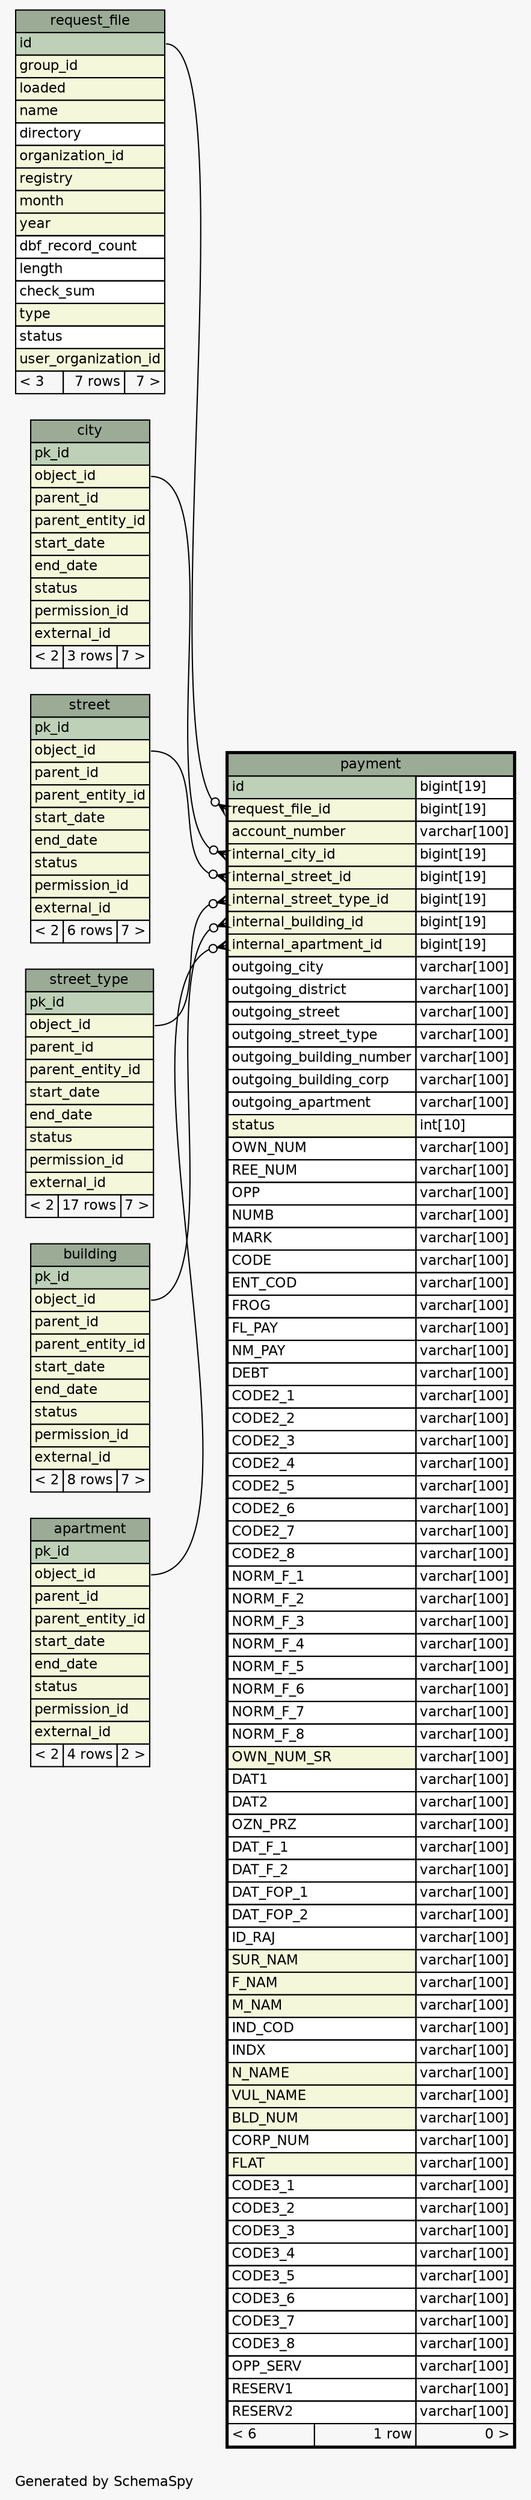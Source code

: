 // dot 2.28.0 on Windows 7 6.1
// SchemaSpy rev 590
digraph "oneDegreeRelationshipsDiagram" {
  graph [
    rankdir="RL"
    bgcolor="#f7f7f7"
    label="\nGenerated by SchemaSpy"
    labeljust="l"
    nodesep="0.18"
    ranksep="0.46"
    fontname="Helvetica"
    fontsize="11"
  ];
  node [
    fontname="Helvetica"
    fontsize="11"
    shape="plaintext"
  ];
  edge [
    arrowsize="0.8"
  ];
  "payment":"internal_apartment_id":w -> "apartment":"object_id":e [arrowhead=none dir=back arrowtail=crowodot];
  "payment":"internal_building_id":w -> "building":"object_id":e [arrowhead=none dir=back arrowtail=crowodot];
  "payment":"internal_city_id":w -> "city":"object_id":e [arrowhead=none dir=back arrowtail=crowodot];
  "payment":"internal_street_id":w -> "street":"object_id":e [arrowhead=none dir=back arrowtail=crowodot];
  "payment":"internal_street_type_id":w -> "street_type":"object_id":e [arrowhead=none dir=back arrowtail=crowodot];
  "payment":"request_file_id":w -> "request_file":"id":e [arrowhead=none dir=back arrowtail=crowodot];
  "apartment" [
    label=<
    <TABLE BORDER="0" CELLBORDER="1" CELLSPACING="0" BGCOLOR="#ffffff">
      <TR><TD COLSPAN="3" BGCOLOR="#9bab96" ALIGN="CENTER">apartment</TD></TR>
      <TR><TD PORT="pk_id" COLSPAN="3" BGCOLOR="#bed1b8" ALIGN="LEFT">pk_id</TD></TR>
      <TR><TD PORT="object_id" COLSPAN="3" BGCOLOR="#f4f7da" ALIGN="LEFT">object_id</TD></TR>
      <TR><TD PORT="parent_id" COLSPAN="3" BGCOLOR="#f4f7da" ALIGN="LEFT">parent_id</TD></TR>
      <TR><TD PORT="parent_entity_id" COLSPAN="3" BGCOLOR="#f4f7da" ALIGN="LEFT">parent_entity_id</TD></TR>
      <TR><TD PORT="start_date" COLSPAN="3" BGCOLOR="#f4f7da" ALIGN="LEFT">start_date</TD></TR>
      <TR><TD PORT="end_date" COLSPAN="3" BGCOLOR="#f4f7da" ALIGN="LEFT">end_date</TD></TR>
      <TR><TD PORT="status" COLSPAN="3" BGCOLOR="#f4f7da" ALIGN="LEFT">status</TD></TR>
      <TR><TD PORT="permission_id" COLSPAN="3" BGCOLOR="#f4f7da" ALIGN="LEFT">permission_id</TD></TR>
      <TR><TD PORT="external_id" COLSPAN="3" BGCOLOR="#f4f7da" ALIGN="LEFT">external_id</TD></TR>
      <TR><TD ALIGN="LEFT" BGCOLOR="#f7f7f7">&lt; 2</TD><TD ALIGN="RIGHT" BGCOLOR="#f7f7f7">4 rows</TD><TD ALIGN="RIGHT" BGCOLOR="#f7f7f7">2 &gt;</TD></TR>
    </TABLE>>
    URL="apartment.html"
    tooltip="apartment"
  ];
  "building" [
    label=<
    <TABLE BORDER="0" CELLBORDER="1" CELLSPACING="0" BGCOLOR="#ffffff">
      <TR><TD COLSPAN="3" BGCOLOR="#9bab96" ALIGN="CENTER">building</TD></TR>
      <TR><TD PORT="pk_id" COLSPAN="3" BGCOLOR="#bed1b8" ALIGN="LEFT">pk_id</TD></TR>
      <TR><TD PORT="object_id" COLSPAN="3" BGCOLOR="#f4f7da" ALIGN="LEFT">object_id</TD></TR>
      <TR><TD PORT="parent_id" COLSPAN="3" BGCOLOR="#f4f7da" ALIGN="LEFT">parent_id</TD></TR>
      <TR><TD PORT="parent_entity_id" COLSPAN="3" BGCOLOR="#f4f7da" ALIGN="LEFT">parent_entity_id</TD></TR>
      <TR><TD PORT="start_date" COLSPAN="3" BGCOLOR="#f4f7da" ALIGN="LEFT">start_date</TD></TR>
      <TR><TD PORT="end_date" COLSPAN="3" BGCOLOR="#f4f7da" ALIGN="LEFT">end_date</TD></TR>
      <TR><TD PORT="status" COLSPAN="3" BGCOLOR="#f4f7da" ALIGN="LEFT">status</TD></TR>
      <TR><TD PORT="permission_id" COLSPAN="3" BGCOLOR="#f4f7da" ALIGN="LEFT">permission_id</TD></TR>
      <TR><TD PORT="external_id" COLSPAN="3" BGCOLOR="#f4f7da" ALIGN="LEFT">external_id</TD></TR>
      <TR><TD ALIGN="LEFT" BGCOLOR="#f7f7f7">&lt; 2</TD><TD ALIGN="RIGHT" BGCOLOR="#f7f7f7">8 rows</TD><TD ALIGN="RIGHT" BGCOLOR="#f7f7f7">7 &gt;</TD></TR>
    </TABLE>>
    URL="building.html"
    tooltip="building"
  ];
  "city" [
    label=<
    <TABLE BORDER="0" CELLBORDER="1" CELLSPACING="0" BGCOLOR="#ffffff">
      <TR><TD COLSPAN="3" BGCOLOR="#9bab96" ALIGN="CENTER">city</TD></TR>
      <TR><TD PORT="pk_id" COLSPAN="3" BGCOLOR="#bed1b8" ALIGN="LEFT">pk_id</TD></TR>
      <TR><TD PORT="object_id" COLSPAN="3" BGCOLOR="#f4f7da" ALIGN="LEFT">object_id</TD></TR>
      <TR><TD PORT="parent_id" COLSPAN="3" BGCOLOR="#f4f7da" ALIGN="LEFT">parent_id</TD></TR>
      <TR><TD PORT="parent_entity_id" COLSPAN="3" BGCOLOR="#f4f7da" ALIGN="LEFT">parent_entity_id</TD></TR>
      <TR><TD PORT="start_date" COLSPAN="3" BGCOLOR="#f4f7da" ALIGN="LEFT">start_date</TD></TR>
      <TR><TD PORT="end_date" COLSPAN="3" BGCOLOR="#f4f7da" ALIGN="LEFT">end_date</TD></TR>
      <TR><TD PORT="status" COLSPAN="3" BGCOLOR="#f4f7da" ALIGN="LEFT">status</TD></TR>
      <TR><TD PORT="permission_id" COLSPAN="3" BGCOLOR="#f4f7da" ALIGN="LEFT">permission_id</TD></TR>
      <TR><TD PORT="external_id" COLSPAN="3" BGCOLOR="#f4f7da" ALIGN="LEFT">external_id</TD></TR>
      <TR><TD ALIGN="LEFT" BGCOLOR="#f7f7f7">&lt; 2</TD><TD ALIGN="RIGHT" BGCOLOR="#f7f7f7">3 rows</TD><TD ALIGN="RIGHT" BGCOLOR="#f7f7f7">7 &gt;</TD></TR>
    </TABLE>>
    URL="city.html"
    tooltip="city"
  ];
  "payment" [
    label=<
    <TABLE BORDER="2" CELLBORDER="1" CELLSPACING="0" BGCOLOR="#ffffff">
      <TR><TD COLSPAN="3" BGCOLOR="#9bab96" ALIGN="CENTER">payment</TD></TR>
      <TR><TD PORT="id" COLSPAN="2" BGCOLOR="#bed1b8" ALIGN="LEFT">id</TD><TD PORT="id.type" ALIGN="LEFT">bigint[19]</TD></TR>
      <TR><TD PORT="request_file_id" COLSPAN="2" BGCOLOR="#f4f7da" ALIGN="LEFT">request_file_id</TD><TD PORT="request_file_id.type" ALIGN="LEFT">bigint[19]</TD></TR>
      <TR><TD PORT="account_number" COLSPAN="2" BGCOLOR="#f4f7da" ALIGN="LEFT">account_number</TD><TD PORT="account_number.type" ALIGN="LEFT">varchar[100]</TD></TR>
      <TR><TD PORT="internal_city_id" COLSPAN="2" BGCOLOR="#f4f7da" ALIGN="LEFT">internal_city_id</TD><TD PORT="internal_city_id.type" ALIGN="LEFT">bigint[19]</TD></TR>
      <TR><TD PORT="internal_street_id" COLSPAN="2" BGCOLOR="#f4f7da" ALIGN="LEFT">internal_street_id</TD><TD PORT="internal_street_id.type" ALIGN="LEFT">bigint[19]</TD></TR>
      <TR><TD PORT="internal_street_type_id" COLSPAN="2" BGCOLOR="#f4f7da" ALIGN="LEFT">internal_street_type_id</TD><TD PORT="internal_street_type_id.type" ALIGN="LEFT">bigint[19]</TD></TR>
      <TR><TD PORT="internal_building_id" COLSPAN="2" BGCOLOR="#f4f7da" ALIGN="LEFT">internal_building_id</TD><TD PORT="internal_building_id.type" ALIGN="LEFT">bigint[19]</TD></TR>
      <TR><TD PORT="internal_apartment_id" COLSPAN="2" BGCOLOR="#f4f7da" ALIGN="LEFT">internal_apartment_id</TD><TD PORT="internal_apartment_id.type" ALIGN="LEFT">bigint[19]</TD></TR>
      <TR><TD PORT="outgoing_city" COLSPAN="2" ALIGN="LEFT">outgoing_city</TD><TD PORT="outgoing_city.type" ALIGN="LEFT">varchar[100]</TD></TR>
      <TR><TD PORT="outgoing_district" COLSPAN="2" ALIGN="LEFT">outgoing_district</TD><TD PORT="outgoing_district.type" ALIGN="LEFT">varchar[100]</TD></TR>
      <TR><TD PORT="outgoing_street" COLSPAN="2" ALIGN="LEFT">outgoing_street</TD><TD PORT="outgoing_street.type" ALIGN="LEFT">varchar[100]</TD></TR>
      <TR><TD PORT="outgoing_street_type" COLSPAN="2" ALIGN="LEFT">outgoing_street_type</TD><TD PORT="outgoing_street_type.type" ALIGN="LEFT">varchar[100]</TD></TR>
      <TR><TD PORT="outgoing_building_number" COLSPAN="2" ALIGN="LEFT">outgoing_building_number</TD><TD PORT="outgoing_building_number.type" ALIGN="LEFT">varchar[100]</TD></TR>
      <TR><TD PORT="outgoing_building_corp" COLSPAN="2" ALIGN="LEFT">outgoing_building_corp</TD><TD PORT="outgoing_building_corp.type" ALIGN="LEFT">varchar[100]</TD></TR>
      <TR><TD PORT="outgoing_apartment" COLSPAN="2" ALIGN="LEFT">outgoing_apartment</TD><TD PORT="outgoing_apartment.type" ALIGN="LEFT">varchar[100]</TD></TR>
      <TR><TD PORT="status" COLSPAN="2" BGCOLOR="#f4f7da" ALIGN="LEFT">status</TD><TD PORT="status.type" ALIGN="LEFT">int[10]</TD></TR>
      <TR><TD PORT="OWN_NUM" COLSPAN="2" ALIGN="LEFT">OWN_NUM</TD><TD PORT="OWN_NUM.type" ALIGN="LEFT">varchar[100]</TD></TR>
      <TR><TD PORT="REE_NUM" COLSPAN="2" ALIGN="LEFT">REE_NUM</TD><TD PORT="REE_NUM.type" ALIGN="LEFT">varchar[100]</TD></TR>
      <TR><TD PORT="OPP" COLSPAN="2" ALIGN="LEFT">OPP</TD><TD PORT="OPP.type" ALIGN="LEFT">varchar[100]</TD></TR>
      <TR><TD PORT="NUMB" COLSPAN="2" ALIGN="LEFT">NUMB</TD><TD PORT="NUMB.type" ALIGN="LEFT">varchar[100]</TD></TR>
      <TR><TD PORT="MARK" COLSPAN="2" ALIGN="LEFT">MARK</TD><TD PORT="MARK.type" ALIGN="LEFT">varchar[100]</TD></TR>
      <TR><TD PORT="CODE" COLSPAN="2" ALIGN="LEFT">CODE</TD><TD PORT="CODE.type" ALIGN="LEFT">varchar[100]</TD></TR>
      <TR><TD PORT="ENT_COD" COLSPAN="2" ALIGN="LEFT">ENT_COD</TD><TD PORT="ENT_COD.type" ALIGN="LEFT">varchar[100]</TD></TR>
      <TR><TD PORT="FROG" COLSPAN="2" ALIGN="LEFT">FROG</TD><TD PORT="FROG.type" ALIGN="LEFT">varchar[100]</TD></TR>
      <TR><TD PORT="FL_PAY" COLSPAN="2" ALIGN="LEFT">FL_PAY</TD><TD PORT="FL_PAY.type" ALIGN="LEFT">varchar[100]</TD></TR>
      <TR><TD PORT="NM_PAY" COLSPAN="2" ALIGN="LEFT">NM_PAY</TD><TD PORT="NM_PAY.type" ALIGN="LEFT">varchar[100]</TD></TR>
      <TR><TD PORT="DEBT" COLSPAN="2" ALIGN="LEFT">DEBT</TD><TD PORT="DEBT.type" ALIGN="LEFT">varchar[100]</TD></TR>
      <TR><TD PORT="CODE2_1" COLSPAN="2" ALIGN="LEFT">CODE2_1</TD><TD PORT="CODE2_1.type" ALIGN="LEFT">varchar[100]</TD></TR>
      <TR><TD PORT="CODE2_2" COLSPAN="2" ALIGN="LEFT">CODE2_2</TD><TD PORT="CODE2_2.type" ALIGN="LEFT">varchar[100]</TD></TR>
      <TR><TD PORT="CODE2_3" COLSPAN="2" ALIGN="LEFT">CODE2_3</TD><TD PORT="CODE2_3.type" ALIGN="LEFT">varchar[100]</TD></TR>
      <TR><TD PORT="CODE2_4" COLSPAN="2" ALIGN="LEFT">CODE2_4</TD><TD PORT="CODE2_4.type" ALIGN="LEFT">varchar[100]</TD></TR>
      <TR><TD PORT="CODE2_5" COLSPAN="2" ALIGN="LEFT">CODE2_5</TD><TD PORT="CODE2_5.type" ALIGN="LEFT">varchar[100]</TD></TR>
      <TR><TD PORT="CODE2_6" COLSPAN="2" ALIGN="LEFT">CODE2_6</TD><TD PORT="CODE2_6.type" ALIGN="LEFT">varchar[100]</TD></TR>
      <TR><TD PORT="CODE2_7" COLSPAN="2" ALIGN="LEFT">CODE2_7</TD><TD PORT="CODE2_7.type" ALIGN="LEFT">varchar[100]</TD></TR>
      <TR><TD PORT="CODE2_8" COLSPAN="2" ALIGN="LEFT">CODE2_8</TD><TD PORT="CODE2_8.type" ALIGN="LEFT">varchar[100]</TD></TR>
      <TR><TD PORT="NORM_F_1" COLSPAN="2" ALIGN="LEFT">NORM_F_1</TD><TD PORT="NORM_F_1.type" ALIGN="LEFT">varchar[100]</TD></TR>
      <TR><TD PORT="NORM_F_2" COLSPAN="2" ALIGN="LEFT">NORM_F_2</TD><TD PORT="NORM_F_2.type" ALIGN="LEFT">varchar[100]</TD></TR>
      <TR><TD PORT="NORM_F_3" COLSPAN="2" ALIGN="LEFT">NORM_F_3</TD><TD PORT="NORM_F_3.type" ALIGN="LEFT">varchar[100]</TD></TR>
      <TR><TD PORT="NORM_F_4" COLSPAN="2" ALIGN="LEFT">NORM_F_4</TD><TD PORT="NORM_F_4.type" ALIGN="LEFT">varchar[100]</TD></TR>
      <TR><TD PORT="NORM_F_5" COLSPAN="2" ALIGN="LEFT">NORM_F_5</TD><TD PORT="NORM_F_5.type" ALIGN="LEFT">varchar[100]</TD></TR>
      <TR><TD PORT="NORM_F_6" COLSPAN="2" ALIGN="LEFT">NORM_F_6</TD><TD PORT="NORM_F_6.type" ALIGN="LEFT">varchar[100]</TD></TR>
      <TR><TD PORT="NORM_F_7" COLSPAN="2" ALIGN="LEFT">NORM_F_7</TD><TD PORT="NORM_F_7.type" ALIGN="LEFT">varchar[100]</TD></TR>
      <TR><TD PORT="NORM_F_8" COLSPAN="2" ALIGN="LEFT">NORM_F_8</TD><TD PORT="NORM_F_8.type" ALIGN="LEFT">varchar[100]</TD></TR>
      <TR><TD PORT="OWN_NUM_SR" COLSPAN="2" BGCOLOR="#f4f7da" ALIGN="LEFT">OWN_NUM_SR</TD><TD PORT="OWN_NUM_SR.type" ALIGN="LEFT">varchar[100]</TD></TR>
      <TR><TD PORT="DAT1" COLSPAN="2" ALIGN="LEFT">DAT1</TD><TD PORT="DAT1.type" ALIGN="LEFT">varchar[100]</TD></TR>
      <TR><TD PORT="DAT2" COLSPAN="2" ALIGN="LEFT">DAT2</TD><TD PORT="DAT2.type" ALIGN="LEFT">varchar[100]</TD></TR>
      <TR><TD PORT="OZN_PRZ" COLSPAN="2" ALIGN="LEFT">OZN_PRZ</TD><TD PORT="OZN_PRZ.type" ALIGN="LEFT">varchar[100]</TD></TR>
      <TR><TD PORT="DAT_F_1" COLSPAN="2" ALIGN="LEFT">DAT_F_1</TD><TD PORT="DAT_F_1.type" ALIGN="LEFT">varchar[100]</TD></TR>
      <TR><TD PORT="DAT_F_2" COLSPAN="2" ALIGN="LEFT">DAT_F_2</TD><TD PORT="DAT_F_2.type" ALIGN="LEFT">varchar[100]</TD></TR>
      <TR><TD PORT="DAT_FOP_1" COLSPAN="2" ALIGN="LEFT">DAT_FOP_1</TD><TD PORT="DAT_FOP_1.type" ALIGN="LEFT">varchar[100]</TD></TR>
      <TR><TD PORT="DAT_FOP_2" COLSPAN="2" ALIGN="LEFT">DAT_FOP_2</TD><TD PORT="DAT_FOP_2.type" ALIGN="LEFT">varchar[100]</TD></TR>
      <TR><TD PORT="ID_RAJ" COLSPAN="2" ALIGN="LEFT">ID_RAJ</TD><TD PORT="ID_RAJ.type" ALIGN="LEFT">varchar[100]</TD></TR>
      <TR><TD PORT="SUR_NAM" COLSPAN="2" BGCOLOR="#f4f7da" ALIGN="LEFT">SUR_NAM</TD><TD PORT="SUR_NAM.type" ALIGN="LEFT">varchar[100]</TD></TR>
      <TR><TD PORT="F_NAM" COLSPAN="2" BGCOLOR="#f4f7da" ALIGN="LEFT">F_NAM</TD><TD PORT="F_NAM.type" ALIGN="LEFT">varchar[100]</TD></TR>
      <TR><TD PORT="M_NAM" COLSPAN="2" BGCOLOR="#f4f7da" ALIGN="LEFT">M_NAM</TD><TD PORT="M_NAM.type" ALIGN="LEFT">varchar[100]</TD></TR>
      <TR><TD PORT="IND_COD" COLSPAN="2" ALIGN="LEFT">IND_COD</TD><TD PORT="IND_COD.type" ALIGN="LEFT">varchar[100]</TD></TR>
      <TR><TD PORT="INDX" COLSPAN="2" ALIGN="LEFT">INDX</TD><TD PORT="INDX.type" ALIGN="LEFT">varchar[100]</TD></TR>
      <TR><TD PORT="N_NAME" COLSPAN="2" BGCOLOR="#f4f7da" ALIGN="LEFT">N_NAME</TD><TD PORT="N_NAME.type" ALIGN="LEFT">varchar[100]</TD></TR>
      <TR><TD PORT="VUL_NAME" COLSPAN="2" BGCOLOR="#f4f7da" ALIGN="LEFT">VUL_NAME</TD><TD PORT="VUL_NAME.type" ALIGN="LEFT">varchar[100]</TD></TR>
      <TR><TD PORT="BLD_NUM" COLSPAN="2" BGCOLOR="#f4f7da" ALIGN="LEFT">BLD_NUM</TD><TD PORT="BLD_NUM.type" ALIGN="LEFT">varchar[100]</TD></TR>
      <TR><TD PORT="CORP_NUM" COLSPAN="2" ALIGN="LEFT">CORP_NUM</TD><TD PORT="CORP_NUM.type" ALIGN="LEFT">varchar[100]</TD></TR>
      <TR><TD PORT="FLAT" COLSPAN="2" BGCOLOR="#f4f7da" ALIGN="LEFT">FLAT</TD><TD PORT="FLAT.type" ALIGN="LEFT">varchar[100]</TD></TR>
      <TR><TD PORT="CODE3_1" COLSPAN="2" ALIGN="LEFT">CODE3_1</TD><TD PORT="CODE3_1.type" ALIGN="LEFT">varchar[100]</TD></TR>
      <TR><TD PORT="CODE3_2" COLSPAN="2" ALIGN="LEFT">CODE3_2</TD><TD PORT="CODE3_2.type" ALIGN="LEFT">varchar[100]</TD></TR>
      <TR><TD PORT="CODE3_3" COLSPAN="2" ALIGN="LEFT">CODE3_3</TD><TD PORT="CODE3_3.type" ALIGN="LEFT">varchar[100]</TD></TR>
      <TR><TD PORT="CODE3_4" COLSPAN="2" ALIGN="LEFT">CODE3_4</TD><TD PORT="CODE3_4.type" ALIGN="LEFT">varchar[100]</TD></TR>
      <TR><TD PORT="CODE3_5" COLSPAN="2" ALIGN="LEFT">CODE3_5</TD><TD PORT="CODE3_5.type" ALIGN="LEFT">varchar[100]</TD></TR>
      <TR><TD PORT="CODE3_6" COLSPAN="2" ALIGN="LEFT">CODE3_6</TD><TD PORT="CODE3_6.type" ALIGN="LEFT">varchar[100]</TD></TR>
      <TR><TD PORT="CODE3_7" COLSPAN="2" ALIGN="LEFT">CODE3_7</TD><TD PORT="CODE3_7.type" ALIGN="LEFT">varchar[100]</TD></TR>
      <TR><TD PORT="CODE3_8" COLSPAN="2" ALIGN="LEFT">CODE3_8</TD><TD PORT="CODE3_8.type" ALIGN="LEFT">varchar[100]</TD></TR>
      <TR><TD PORT="OPP_SERV" COLSPAN="2" ALIGN="LEFT">OPP_SERV</TD><TD PORT="OPP_SERV.type" ALIGN="LEFT">varchar[100]</TD></TR>
      <TR><TD PORT="RESERV1" COLSPAN="2" ALIGN="LEFT">RESERV1</TD><TD PORT="RESERV1.type" ALIGN="LEFT">varchar[100]</TD></TR>
      <TR><TD PORT="RESERV2" COLSPAN="2" ALIGN="LEFT">RESERV2</TD><TD PORT="RESERV2.type" ALIGN="LEFT">varchar[100]</TD></TR>
      <TR><TD ALIGN="LEFT" BGCOLOR="#f7f7f7">&lt; 6</TD><TD ALIGN="RIGHT" BGCOLOR="#f7f7f7">1 row</TD><TD ALIGN="RIGHT" BGCOLOR="#f7f7f7">0 &gt;</TD></TR>
    </TABLE>>
    URL="payment.html"
    tooltip="payment"
  ];
  "request_file" [
    label=<
    <TABLE BORDER="0" CELLBORDER="1" CELLSPACING="0" BGCOLOR="#ffffff">
      <TR><TD COLSPAN="3" BGCOLOR="#9bab96" ALIGN="CENTER">request_file</TD></TR>
      <TR><TD PORT="id" COLSPAN="3" BGCOLOR="#bed1b8" ALIGN="LEFT">id</TD></TR>
      <TR><TD PORT="group_id" COLSPAN="3" BGCOLOR="#f4f7da" ALIGN="LEFT">group_id</TD></TR>
      <TR><TD PORT="loaded" COLSPAN="3" BGCOLOR="#f4f7da" ALIGN="LEFT">loaded</TD></TR>
      <TR><TD PORT="name" COLSPAN="3" BGCOLOR="#f4f7da" ALIGN="LEFT">name</TD></TR>
      <TR><TD PORT="directory" COLSPAN="3" ALIGN="LEFT">directory</TD></TR>
      <TR><TD PORT="organization_id" COLSPAN="3" BGCOLOR="#f4f7da" ALIGN="LEFT">organization_id</TD></TR>
      <TR><TD PORT="registry" COLSPAN="3" BGCOLOR="#f4f7da" ALIGN="LEFT">registry</TD></TR>
      <TR><TD PORT="month" COLSPAN="3" BGCOLOR="#f4f7da" ALIGN="LEFT">month</TD></TR>
      <TR><TD PORT="year" COLSPAN="3" BGCOLOR="#f4f7da" ALIGN="LEFT">year</TD></TR>
      <TR><TD PORT="dbf_record_count" COLSPAN="3" ALIGN="LEFT">dbf_record_count</TD></TR>
      <TR><TD PORT="length" COLSPAN="3" ALIGN="LEFT">length</TD></TR>
      <TR><TD PORT="check_sum" COLSPAN="3" ALIGN="LEFT">check_sum</TD></TR>
      <TR><TD PORT="type" COLSPAN="3" BGCOLOR="#f4f7da" ALIGN="LEFT">type</TD></TR>
      <TR><TD PORT="status" COLSPAN="3" ALIGN="LEFT">status</TD></TR>
      <TR><TD PORT="user_organization_id" COLSPAN="3" BGCOLOR="#f4f7da" ALIGN="LEFT">user_organization_id</TD></TR>
      <TR><TD ALIGN="LEFT" BGCOLOR="#f7f7f7">&lt; 3</TD><TD ALIGN="RIGHT" BGCOLOR="#f7f7f7">7 rows</TD><TD ALIGN="RIGHT" BGCOLOR="#f7f7f7">7 &gt;</TD></TR>
    </TABLE>>
    URL="request_file.html"
    tooltip="request_file"
  ];
  "street" [
    label=<
    <TABLE BORDER="0" CELLBORDER="1" CELLSPACING="0" BGCOLOR="#ffffff">
      <TR><TD COLSPAN="3" BGCOLOR="#9bab96" ALIGN="CENTER">street</TD></TR>
      <TR><TD PORT="pk_id" COLSPAN="3" BGCOLOR="#bed1b8" ALIGN="LEFT">pk_id</TD></TR>
      <TR><TD PORT="object_id" COLSPAN="3" BGCOLOR="#f4f7da" ALIGN="LEFT">object_id</TD></TR>
      <TR><TD PORT="parent_id" COLSPAN="3" BGCOLOR="#f4f7da" ALIGN="LEFT">parent_id</TD></TR>
      <TR><TD PORT="parent_entity_id" COLSPAN="3" BGCOLOR="#f4f7da" ALIGN="LEFT">parent_entity_id</TD></TR>
      <TR><TD PORT="start_date" COLSPAN="3" BGCOLOR="#f4f7da" ALIGN="LEFT">start_date</TD></TR>
      <TR><TD PORT="end_date" COLSPAN="3" BGCOLOR="#f4f7da" ALIGN="LEFT">end_date</TD></TR>
      <TR><TD PORT="status" COLSPAN="3" BGCOLOR="#f4f7da" ALIGN="LEFT">status</TD></TR>
      <TR><TD PORT="permission_id" COLSPAN="3" BGCOLOR="#f4f7da" ALIGN="LEFT">permission_id</TD></TR>
      <TR><TD PORT="external_id" COLSPAN="3" BGCOLOR="#f4f7da" ALIGN="LEFT">external_id</TD></TR>
      <TR><TD ALIGN="LEFT" BGCOLOR="#f7f7f7">&lt; 2</TD><TD ALIGN="RIGHT" BGCOLOR="#f7f7f7">6 rows</TD><TD ALIGN="RIGHT" BGCOLOR="#f7f7f7">7 &gt;</TD></TR>
    </TABLE>>
    URL="street.html"
    tooltip="street"
  ];
  "street_type" [
    label=<
    <TABLE BORDER="0" CELLBORDER="1" CELLSPACING="0" BGCOLOR="#ffffff">
      <TR><TD COLSPAN="3" BGCOLOR="#9bab96" ALIGN="CENTER">street_type</TD></TR>
      <TR><TD PORT="pk_id" COLSPAN="3" BGCOLOR="#bed1b8" ALIGN="LEFT">pk_id</TD></TR>
      <TR><TD PORT="object_id" COLSPAN="3" BGCOLOR="#f4f7da" ALIGN="LEFT">object_id</TD></TR>
      <TR><TD PORT="parent_id" COLSPAN="3" BGCOLOR="#f4f7da" ALIGN="LEFT">parent_id</TD></TR>
      <TR><TD PORT="parent_entity_id" COLSPAN="3" BGCOLOR="#f4f7da" ALIGN="LEFT">parent_entity_id</TD></TR>
      <TR><TD PORT="start_date" COLSPAN="3" BGCOLOR="#f4f7da" ALIGN="LEFT">start_date</TD></TR>
      <TR><TD PORT="end_date" COLSPAN="3" BGCOLOR="#f4f7da" ALIGN="LEFT">end_date</TD></TR>
      <TR><TD PORT="status" COLSPAN="3" BGCOLOR="#f4f7da" ALIGN="LEFT">status</TD></TR>
      <TR><TD PORT="permission_id" COLSPAN="3" BGCOLOR="#f4f7da" ALIGN="LEFT">permission_id</TD></TR>
      <TR><TD PORT="external_id" COLSPAN="3" BGCOLOR="#f4f7da" ALIGN="LEFT">external_id</TD></TR>
      <TR><TD ALIGN="LEFT" BGCOLOR="#f7f7f7">&lt; 2</TD><TD ALIGN="RIGHT" BGCOLOR="#f7f7f7">17 rows</TD><TD ALIGN="RIGHT" BGCOLOR="#f7f7f7">7 &gt;</TD></TR>
    </TABLE>>
    URL="street_type.html"
    tooltip="street_type"
  ];
}
